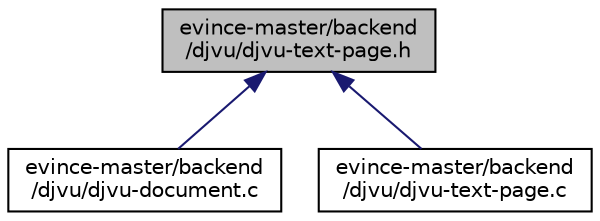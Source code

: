 digraph "evince-master/backend/djvu/djvu-text-page.h"
{
  edge [fontname="Helvetica",fontsize="10",labelfontname="Helvetica",labelfontsize="10"];
  node [fontname="Helvetica",fontsize="10",shape=record];
  Node1 [label="evince-master/backend\l/djvu/djvu-text-page.h",height=0.2,width=0.4,color="black", fillcolor="grey75", style="filled" fontcolor="black"];
  Node1 -> Node2 [dir="back",color="midnightblue",fontsize="10",style="solid",fontname="Helvetica"];
  Node2 [label="evince-master/backend\l/djvu/djvu-document.c",height=0.2,width=0.4,color="black", fillcolor="white", style="filled",URL="$dd/d33/djvu-document_8c.html"];
  Node1 -> Node3 [dir="back",color="midnightblue",fontsize="10",style="solid",fontname="Helvetica"];
  Node3 [label="evince-master/backend\l/djvu/djvu-text-page.c",height=0.2,width=0.4,color="black", fillcolor="white", style="filled",URL="$dd/de0/djvu-text-page_8c.html"];
}
